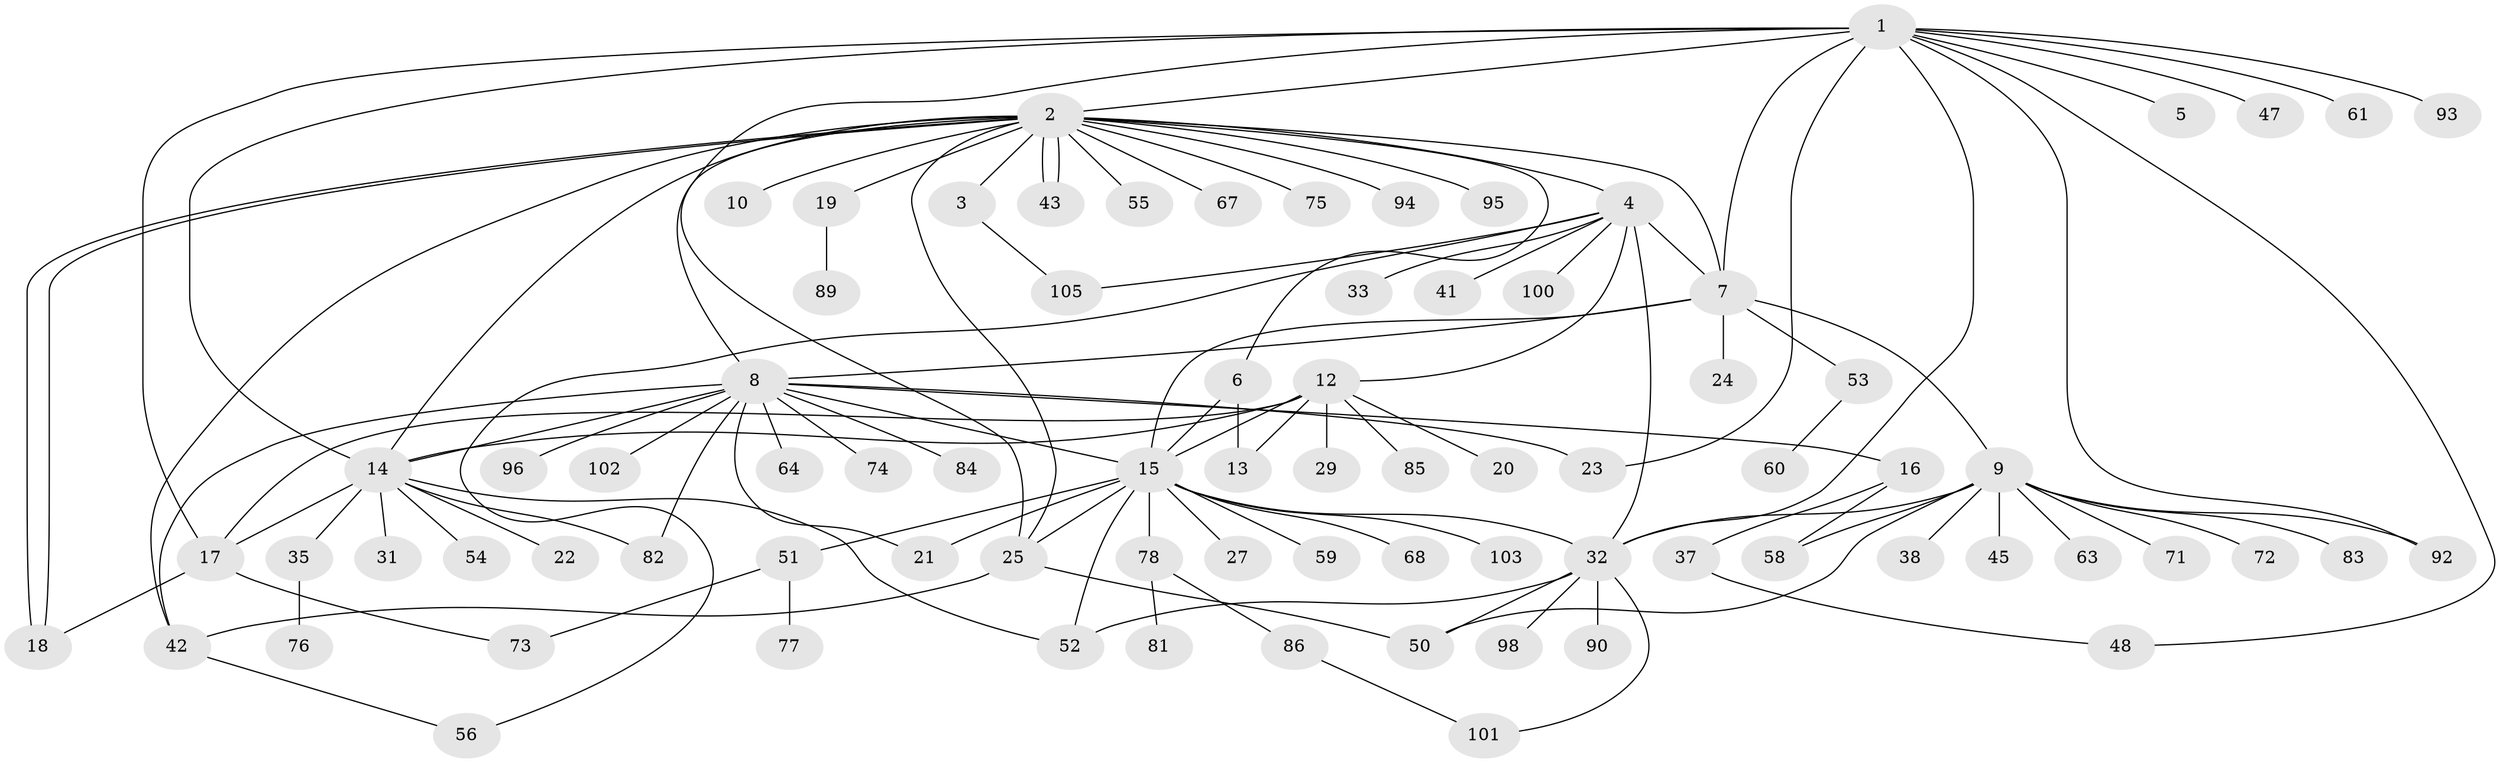 // Generated by graph-tools (version 1.1) at 2025/51/02/27/25 19:51:57]
// undirected, 80 vertices, 115 edges
graph export_dot {
graph [start="1"]
  node [color=gray90,style=filled];
  1 [super="+44"];
  2 [super="+62"];
  3;
  4 [super="+28"];
  5;
  6;
  7 [super="+87"];
  8 [super="+39"];
  9 [super="+11"];
  10 [super="+65"];
  12 [super="+46"];
  13 [super="+99"];
  14 [super="+34"];
  15 [super="+26"];
  16 [super="+30"];
  17 [super="+40"];
  18;
  19;
  20;
  21;
  22;
  23;
  24;
  25 [super="+36"];
  27;
  29;
  31 [super="+57"];
  32 [super="+49"];
  33;
  35;
  37 [super="+70"];
  38;
  41;
  42 [super="+88"];
  43;
  45;
  47;
  48;
  50 [super="+91"];
  51;
  52 [super="+79"];
  53 [super="+97"];
  54;
  55;
  56 [super="+69"];
  58 [super="+66"];
  59;
  60;
  61;
  63;
  64;
  67;
  68;
  71;
  72;
  73 [super="+106"];
  74 [super="+80"];
  75;
  76;
  77;
  78;
  81;
  82;
  83;
  84;
  85;
  86;
  89;
  90;
  92 [super="+104"];
  93;
  94;
  95;
  96;
  98;
  100;
  101;
  102;
  103;
  105;
  1 -- 2 [weight=2];
  1 -- 5;
  1 -- 7;
  1 -- 25;
  1 -- 92;
  1 -- 93;
  1 -- 48;
  1 -- 17;
  1 -- 23;
  1 -- 61;
  1 -- 14;
  1 -- 47;
  1 -- 32;
  2 -- 3;
  2 -- 4;
  2 -- 6;
  2 -- 7;
  2 -- 10;
  2 -- 14;
  2 -- 18;
  2 -- 18;
  2 -- 19;
  2 -- 25;
  2 -- 43;
  2 -- 43;
  2 -- 55;
  2 -- 67;
  2 -- 75;
  2 -- 94;
  2 -- 95;
  2 -- 42;
  2 -- 8;
  3 -- 105;
  4 -- 7;
  4 -- 12;
  4 -- 32;
  4 -- 33;
  4 -- 41;
  4 -- 100;
  4 -- 105;
  4 -- 56;
  6 -- 13;
  6 -- 15;
  7 -- 8;
  7 -- 9;
  7 -- 15;
  7 -- 24;
  7 -- 53;
  8 -- 16;
  8 -- 23;
  8 -- 42;
  8 -- 64;
  8 -- 84;
  8 -- 102;
  8 -- 15;
  8 -- 96;
  8 -- 82;
  8 -- 21;
  8 -- 74;
  8 -- 14;
  9 -- 83;
  9 -- 32;
  9 -- 38;
  9 -- 71;
  9 -- 72;
  9 -- 45;
  9 -- 50;
  9 -- 92;
  9 -- 63;
  9 -- 58;
  12 -- 14;
  12 -- 15;
  12 -- 20;
  12 -- 29;
  12 -- 85;
  12 -- 17;
  12 -- 13;
  14 -- 17;
  14 -- 22;
  14 -- 31;
  14 -- 35;
  14 -- 52;
  14 -- 54;
  14 -- 82;
  15 -- 21;
  15 -- 25;
  15 -- 27;
  15 -- 32;
  15 -- 51;
  15 -- 59;
  15 -- 68;
  15 -- 103;
  15 -- 78;
  15 -- 52;
  16 -- 37;
  16 -- 58;
  17 -- 18;
  17 -- 73;
  19 -- 89;
  25 -- 42;
  25 -- 50;
  32 -- 90;
  32 -- 50;
  32 -- 98;
  32 -- 101;
  32 -- 52;
  35 -- 76;
  37 -- 48;
  42 -- 56;
  51 -- 73;
  51 -- 77;
  53 -- 60;
  78 -- 81;
  78 -- 86;
  86 -- 101;
}
